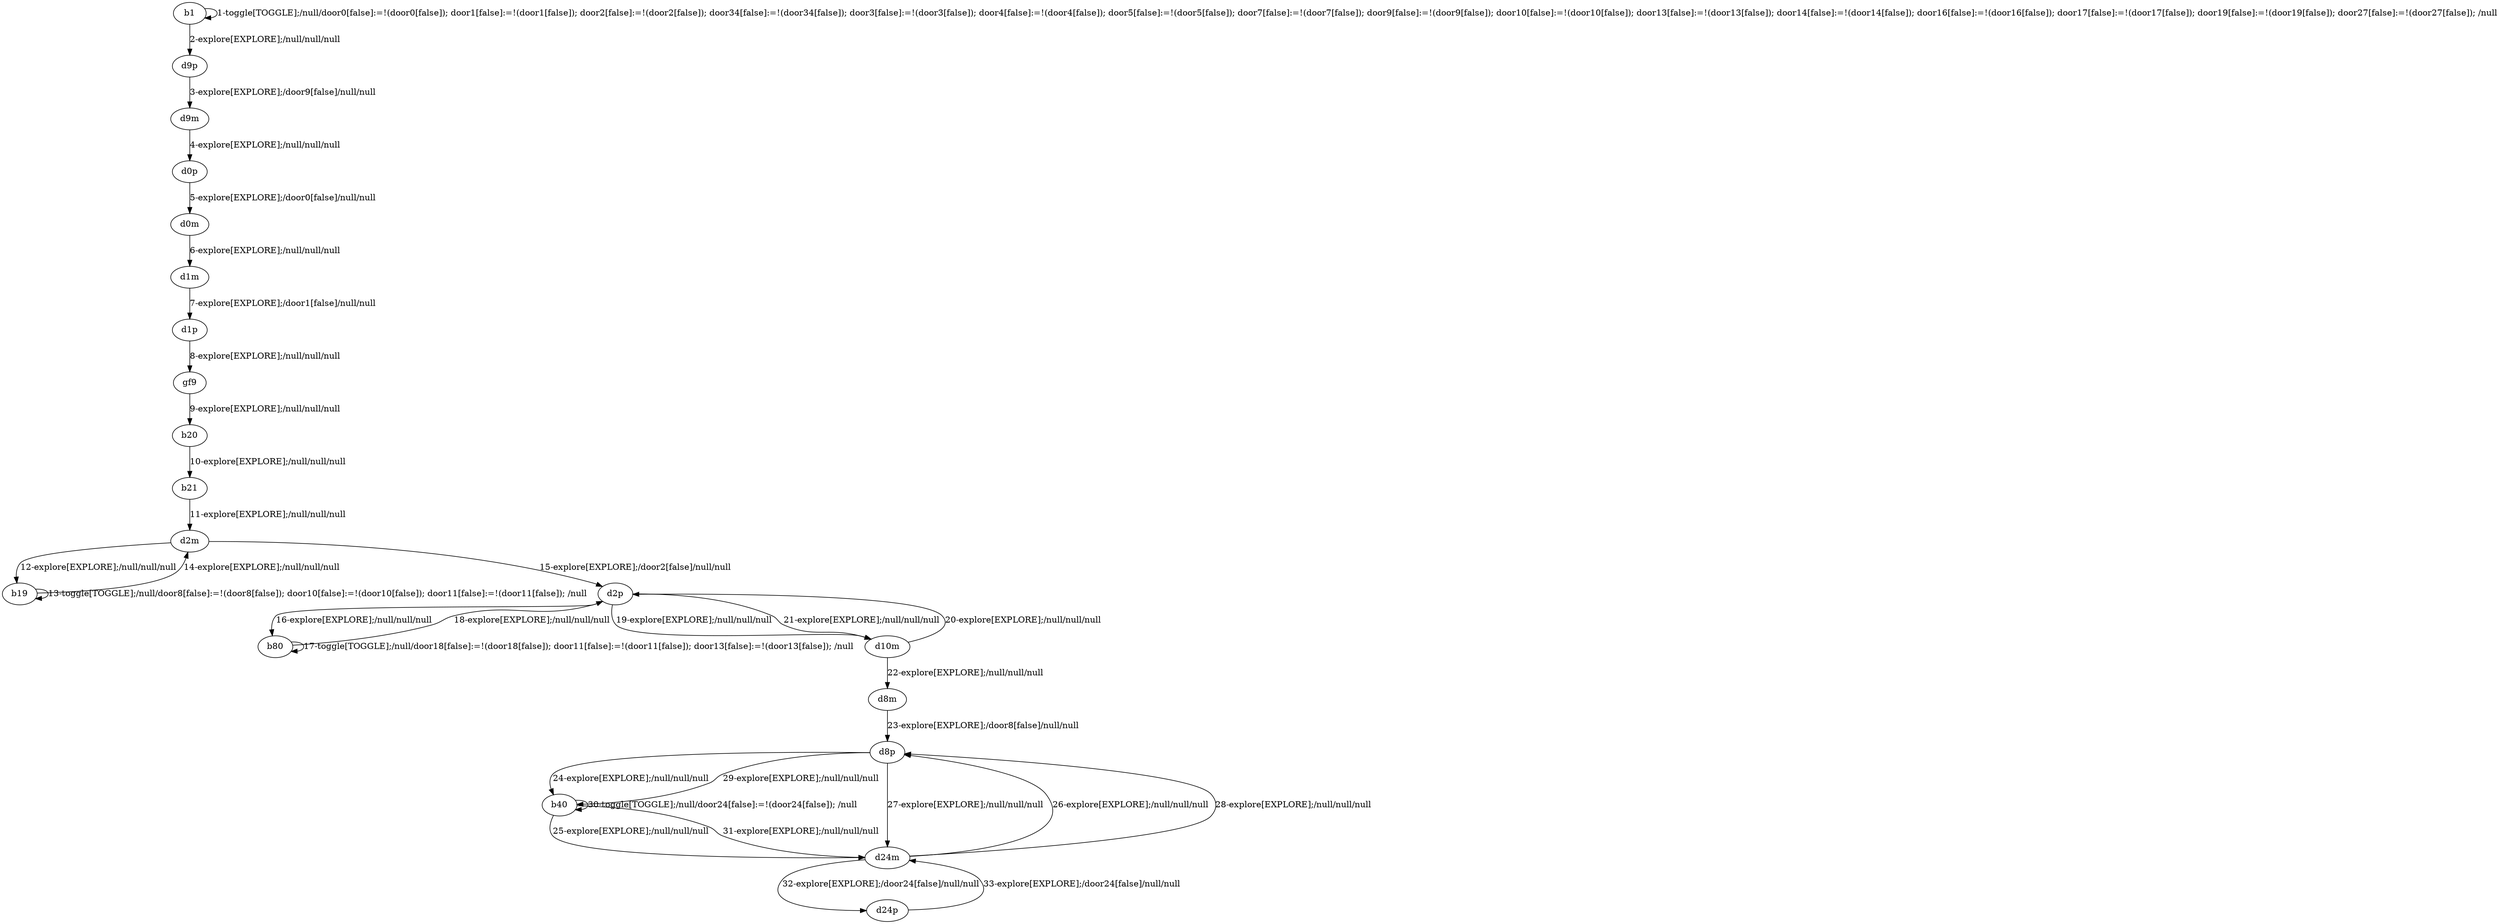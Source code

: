 # Total number of goals covered by this test: 1
# d24p --> d24m

digraph g {
"b1" -> "b1" [label = "1-toggle[TOGGLE];/null/door0[false]:=!(door0[false]); door1[false]:=!(door1[false]); door2[false]:=!(door2[false]); door34[false]:=!(door34[false]); door3[false]:=!(door3[false]); door4[false]:=!(door4[false]); door5[false]:=!(door5[false]); door7[false]:=!(door7[false]); door9[false]:=!(door9[false]); door10[false]:=!(door10[false]); door13[false]:=!(door13[false]); door14[false]:=!(door14[false]); door16[false]:=!(door16[false]); door17[false]:=!(door17[false]); door19[false]:=!(door19[false]); door27[false]:=!(door27[false]); /null"];
"b1" -> "d9p" [label = "2-explore[EXPLORE];/null/null/null"];
"d9p" -> "d9m" [label = "3-explore[EXPLORE];/door9[false]/null/null"];
"d9m" -> "d0p" [label = "4-explore[EXPLORE];/null/null/null"];
"d0p" -> "d0m" [label = "5-explore[EXPLORE];/door0[false]/null/null"];
"d0m" -> "d1m" [label = "6-explore[EXPLORE];/null/null/null"];
"d1m" -> "d1p" [label = "7-explore[EXPLORE];/door1[false]/null/null"];
"d1p" -> "gf9" [label = "8-explore[EXPLORE];/null/null/null"];
"gf9" -> "b20" [label = "9-explore[EXPLORE];/null/null/null"];
"b20" -> "b21" [label = "10-explore[EXPLORE];/null/null/null"];
"b21" -> "d2m" [label = "11-explore[EXPLORE];/null/null/null"];
"d2m" -> "b19" [label = "12-explore[EXPLORE];/null/null/null"];
"b19" -> "b19" [label = "13-toggle[TOGGLE];/null/door8[false]:=!(door8[false]); door10[false]:=!(door10[false]); door11[false]:=!(door11[false]); /null"];
"b19" -> "d2m" [label = "14-explore[EXPLORE];/null/null/null"];
"d2m" -> "d2p" [label = "15-explore[EXPLORE];/door2[false]/null/null"];
"d2p" -> "b80" [label = "16-explore[EXPLORE];/null/null/null"];
"b80" -> "b80" [label = "17-toggle[TOGGLE];/null/door18[false]:=!(door18[false]); door11[false]:=!(door11[false]); door13[false]:=!(door13[false]); /null"];
"b80" -> "d2p" [label = "18-explore[EXPLORE];/null/null/null"];
"d2p" -> "d10m" [label = "19-explore[EXPLORE];/null/null/null"];
"d10m" -> "d2p" [label = "20-explore[EXPLORE];/null/null/null"];
"d2p" -> "d10m" [label = "21-explore[EXPLORE];/null/null/null"];
"d10m" -> "d8m" [label = "22-explore[EXPLORE];/null/null/null"];
"d8m" -> "d8p" [label = "23-explore[EXPLORE];/door8[false]/null/null"];
"d8p" -> "b40" [label = "24-explore[EXPLORE];/null/null/null"];
"b40" -> "d24m" [label = "25-explore[EXPLORE];/null/null/null"];
"d24m" -> "d8p" [label = "26-explore[EXPLORE];/null/null/null"];
"d8p" -> "d24m" [label = "27-explore[EXPLORE];/null/null/null"];
"d24m" -> "d8p" [label = "28-explore[EXPLORE];/null/null/null"];
"d8p" -> "b40" [label = "29-explore[EXPLORE];/null/null/null"];
"b40" -> "b40" [label = "30-toggle[TOGGLE];/null/door24[false]:=!(door24[false]); /null"];
"b40" -> "d24m" [label = "31-explore[EXPLORE];/null/null/null"];
"d24m" -> "d24p" [label = "32-explore[EXPLORE];/door24[false]/null/null"];
"d24p" -> "d24m" [label = "33-explore[EXPLORE];/door24[false]/null/null"];
}